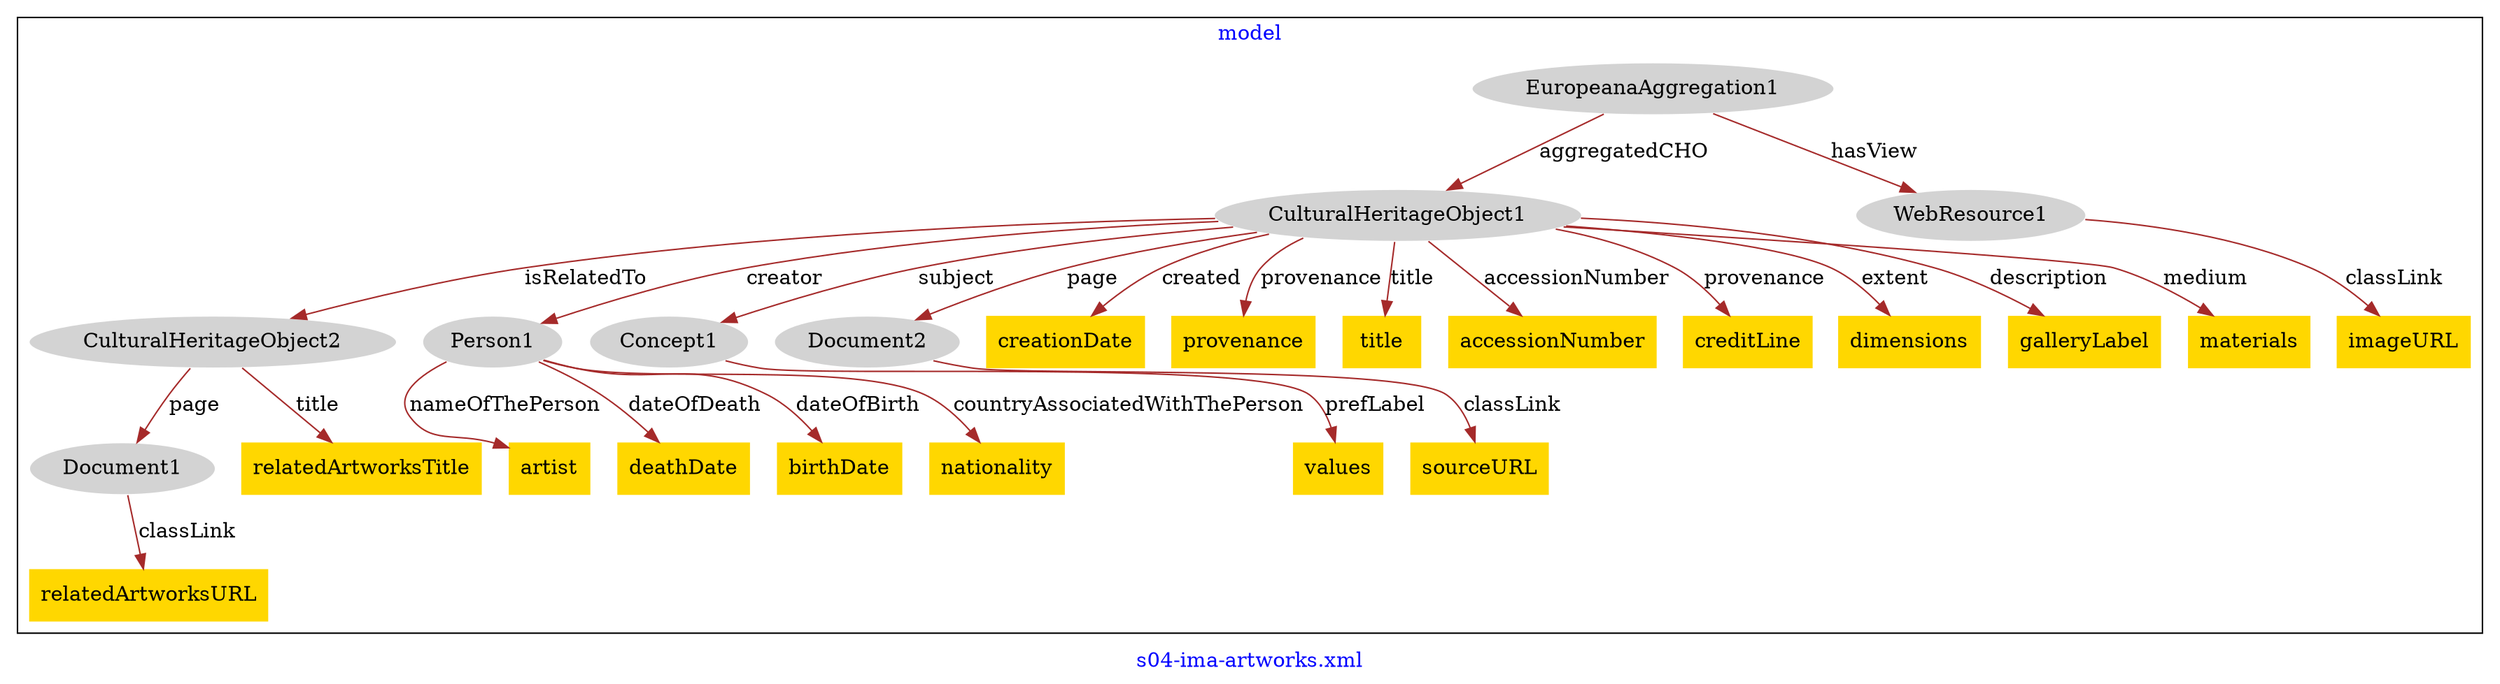 digraph n0 {
fontcolor="blue"
remincross="true"
label="s04-ima-artworks.xml"
subgraph cluster {
label="model"
n2[style="filled",color="white",fillcolor="lightgray",label="CulturalHeritageObject1"];
n3[style="filled",color="white",fillcolor="lightgray",label="CulturalHeritageObject2"];
n4[style="filled",color="white",fillcolor="lightgray",label="Person1"];
n5[style="filled",color="white",fillcolor="lightgray",label="Concept1"];
n6[style="filled",color="white",fillcolor="lightgray",label="Document2"];
n7[style="filled",color="white",fillcolor="lightgray",label="Document1"];
n8[style="filled",color="white",fillcolor="lightgray",label="EuropeanaAggregation1"];
n9[style="filled",color="white",fillcolor="lightgray",label="WebResource1"];
n10[shape="plaintext",style="filled",fillcolor="gold",label="creationDate"];
n11[shape="plaintext",style="filled",fillcolor="gold",label="provenance"];
n12[shape="plaintext",style="filled",fillcolor="gold",label="imageURL"];
n13[shape="plaintext",style="filled",fillcolor="gold",label="relatedArtworksURL"];
n14[shape="plaintext",style="filled",fillcolor="gold",label="title"];
n15[shape="plaintext",style="filled",fillcolor="gold",label="sourceURL"];
n16[shape="plaintext",style="filled",fillcolor="gold",label="accessionNumber"];
n17[shape="plaintext",style="filled",fillcolor="gold",label="creditLine"];
n18[shape="plaintext",style="filled",fillcolor="gold",label="relatedArtworksTitle"];
n19[shape="plaintext",style="filled",fillcolor="gold",label="dimensions"];
n20[shape="plaintext",style="filled",fillcolor="gold",label="artist"];
n21[shape="plaintext",style="filled",fillcolor="gold",label="deathDate"];
n22[shape="plaintext",style="filled",fillcolor="gold",label="galleryLabel"];
n23[shape="plaintext",style="filled",fillcolor="gold",label="birthDate"];
n24[shape="plaintext",style="filled",fillcolor="gold",label="materials"];
n25[shape="plaintext",style="filled",fillcolor="gold",label="values"];
n26[shape="plaintext",style="filled",fillcolor="gold",label="nationality"];
}
n2 -> n3[color="brown",fontcolor="black",label="isRelatedTo"]
n2 -> n4[color="brown",fontcolor="black",label="creator"]
n2 -> n5[color="brown",fontcolor="black",label="subject"]
n2 -> n6[color="brown",fontcolor="black",label="page"]
n3 -> n7[color="brown",fontcolor="black",label="page"]
n8 -> n2[color="brown",fontcolor="black",label="aggregatedCHO"]
n8 -> n9[color="brown",fontcolor="black",label="hasView"]
n2 -> n10[color="brown",fontcolor="black",label="created"]
n2 -> n11[color="brown",fontcolor="black",label="provenance"]
n9 -> n12[color="brown",fontcolor="black",label="classLink"]
n7 -> n13[color="brown",fontcolor="black",label="classLink"]
n2 -> n14[color="brown",fontcolor="black",label="title"]
n6 -> n15[color="brown",fontcolor="black",label="classLink"]
n2 -> n16[color="brown",fontcolor="black",label="accessionNumber"]
n2 -> n17[color="brown",fontcolor="black",label="provenance"]
n3 -> n18[color="brown",fontcolor="black",label="title"]
n2 -> n19[color="brown",fontcolor="black",label="extent"]
n4 -> n20[color="brown",fontcolor="black",label="nameOfThePerson"]
n4 -> n21[color="brown",fontcolor="black",label="dateOfDeath"]
n2 -> n22[color="brown",fontcolor="black",label="description"]
n4 -> n23[color="brown",fontcolor="black",label="dateOfBirth"]
n2 -> n24[color="brown",fontcolor="black",label="medium"]
n5 -> n25[color="brown",fontcolor="black",label="prefLabel"]
n4 -> n26[color="brown",fontcolor="black",label="countryAssociatedWithThePerson"]
}
